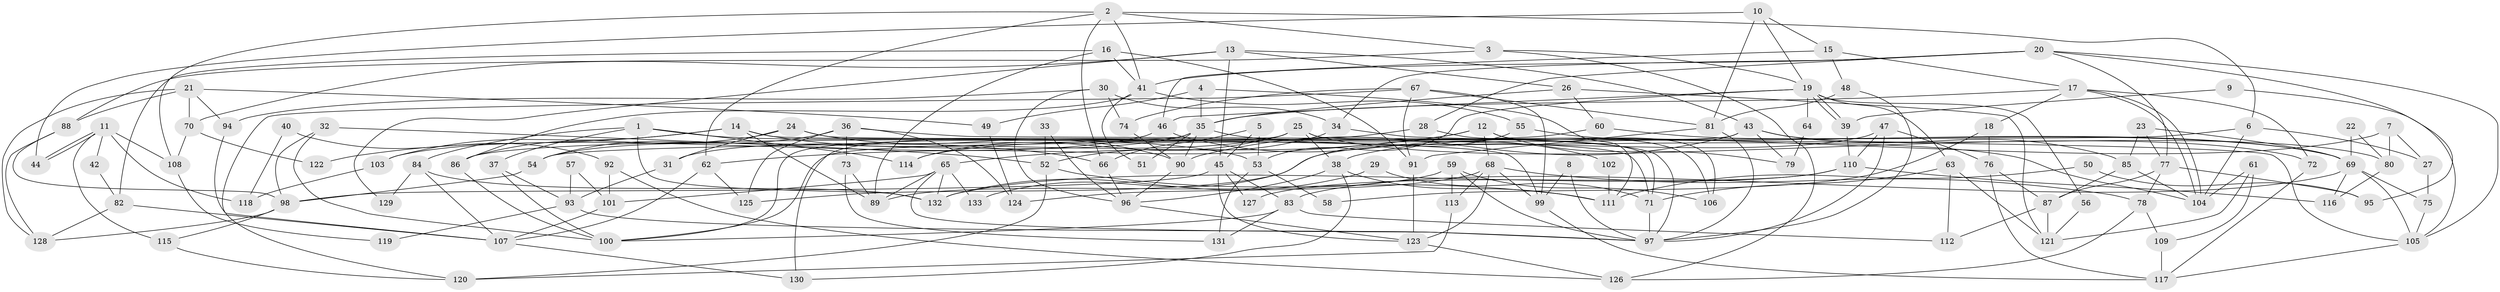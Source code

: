 // Generated by graph-tools (version 1.1) at 2025/02/03/09/25 03:02:12]
// undirected, 133 vertices, 266 edges
graph export_dot {
graph [start="1"]
  node [color=gray90,style=filled];
  1;
  2;
  3;
  4;
  5;
  6;
  7;
  8;
  9;
  10;
  11;
  12;
  13;
  14;
  15;
  16;
  17;
  18;
  19;
  20;
  21;
  22;
  23;
  24;
  25;
  26;
  27;
  28;
  29;
  30;
  31;
  32;
  33;
  34;
  35;
  36;
  37;
  38;
  39;
  40;
  41;
  42;
  43;
  44;
  45;
  46;
  47;
  48;
  49;
  50;
  51;
  52;
  53;
  54;
  55;
  56;
  57;
  58;
  59;
  60;
  61;
  62;
  63;
  64;
  65;
  66;
  67;
  68;
  69;
  70;
  71;
  72;
  73;
  74;
  75;
  76;
  77;
  78;
  79;
  80;
  81;
  82;
  83;
  84;
  85;
  86;
  87;
  88;
  89;
  90;
  91;
  92;
  93;
  94;
  95;
  96;
  97;
  98;
  99;
  100;
  101;
  102;
  103;
  104;
  105;
  106;
  107;
  108;
  109;
  110;
  111;
  112;
  113;
  114;
  115;
  116;
  117;
  118;
  119;
  120;
  121;
  122;
  123;
  124;
  125;
  126;
  127;
  128;
  129;
  130;
  131;
  132;
  133;
  1 -- 53;
  1 -- 132;
  1 -- 37;
  1 -- 84;
  1 -- 114;
  2 -- 6;
  2 -- 3;
  2 -- 41;
  2 -- 62;
  2 -- 66;
  2 -- 108;
  3 -- 88;
  3 -- 19;
  3 -- 126;
  4 -- 49;
  4 -- 35;
  4 -- 111;
  5 -- 45;
  5 -- 53;
  5 -- 66;
  6 -- 54;
  6 -- 104;
  6 -- 27;
  7 -- 27;
  7 -- 38;
  7 -- 80;
  8 -- 99;
  8 -- 97;
  9 -- 105;
  9 -- 39;
  10 -- 19;
  10 -- 81;
  10 -- 15;
  10 -- 44;
  11 -- 115;
  11 -- 44;
  11 -- 44;
  11 -- 42;
  11 -- 108;
  11 -- 118;
  12 -- 62;
  12 -- 65;
  12 -- 68;
  12 -- 79;
  12 -- 106;
  13 -- 26;
  13 -- 43;
  13 -- 45;
  13 -- 70;
  13 -- 129;
  14 -- 89;
  14 -- 66;
  14 -- 99;
  14 -- 103;
  14 -- 122;
  15 -- 17;
  15 -- 46;
  15 -- 48;
  16 -- 91;
  16 -- 41;
  16 -- 82;
  16 -- 89;
  17 -- 104;
  17 -- 104;
  17 -- 35;
  17 -- 18;
  17 -- 72;
  18 -- 76;
  18 -- 58;
  19 -- 63;
  19 -- 39;
  19 -- 39;
  19 -- 46;
  19 -- 53;
  19 -- 56;
  19 -- 64;
  20 -- 77;
  20 -- 28;
  20 -- 34;
  20 -- 41;
  20 -- 95;
  20 -- 105;
  21 -- 128;
  21 -- 70;
  21 -- 49;
  21 -- 88;
  21 -- 94;
  22 -- 80;
  22 -- 69;
  23 -- 69;
  23 -- 77;
  23 -- 85;
  24 -- 90;
  24 -- 86;
  24 -- 31;
  24 -- 71;
  25 -- 31;
  25 -- 72;
  25 -- 38;
  25 -- 71;
  25 -- 114;
  25 -- 130;
  26 -- 35;
  26 -- 121;
  26 -- 60;
  27 -- 75;
  28 -- 114;
  28 -- 106;
  29 -- 71;
  29 -- 132;
  30 -- 34;
  30 -- 96;
  30 -- 74;
  30 -- 94;
  31 -- 93;
  32 -- 100;
  32 -- 52;
  32 -- 98;
  33 -- 52;
  33 -- 96;
  34 -- 97;
  34 -- 52;
  35 -- 54;
  35 -- 90;
  35 -- 51;
  35 -- 100;
  35 -- 104;
  36 -- 105;
  36 -- 125;
  36 -- 54;
  36 -- 73;
  36 -- 124;
  37 -- 100;
  37 -- 93;
  38 -- 96;
  38 -- 111;
  38 -- 130;
  39 -- 110;
  40 -- 92;
  40 -- 118;
  41 -- 51;
  41 -- 55;
  41 -- 86;
  42 -- 82;
  43 -- 100;
  43 -- 85;
  43 -- 79;
  43 -- 80;
  43 -- 90;
  45 -- 98;
  45 -- 83;
  45 -- 123;
  45 -- 127;
  46 -- 102;
  46 -- 103;
  47 -- 97;
  47 -- 76;
  47 -- 110;
  47 -- 125;
  48 -- 81;
  48 -- 97;
  49 -- 124;
  50 -- 95;
  50 -- 111;
  52 -- 111;
  52 -- 120;
  53 -- 131;
  53 -- 58;
  54 -- 98;
  55 -- 69;
  55 -- 133;
  56 -- 121;
  57 -- 93;
  57 -- 101;
  59 -- 113;
  59 -- 97;
  59 -- 89;
  59 -- 106;
  60 -- 69;
  60 -- 86;
  61 -- 109;
  61 -- 104;
  61 -- 121;
  62 -- 107;
  62 -- 125;
  63 -- 71;
  63 -- 112;
  63 -- 121;
  64 -- 79;
  65 -- 97;
  65 -- 89;
  65 -- 101;
  65 -- 132;
  65 -- 133;
  66 -- 96;
  67 -- 74;
  67 -- 99;
  67 -- 81;
  67 -- 91;
  67 -- 120;
  68 -- 123;
  68 -- 78;
  68 -- 99;
  68 -- 113;
  68 -- 124;
  69 -- 116;
  69 -- 83;
  69 -- 75;
  69 -- 105;
  70 -- 108;
  70 -- 122;
  71 -- 97;
  72 -- 117;
  73 -- 89;
  73 -- 131;
  74 -- 90;
  75 -- 105;
  76 -- 87;
  76 -- 117;
  77 -- 87;
  77 -- 78;
  77 -- 95;
  78 -- 126;
  78 -- 109;
  80 -- 116;
  81 -- 97;
  81 -- 91;
  82 -- 107;
  82 -- 128;
  83 -- 100;
  83 -- 112;
  83 -- 131;
  84 -- 107;
  84 -- 129;
  84 -- 132;
  85 -- 104;
  85 -- 87;
  86 -- 100;
  87 -- 121;
  87 -- 112;
  88 -- 128;
  88 -- 98;
  90 -- 96;
  91 -- 123;
  92 -- 101;
  92 -- 126;
  93 -- 97;
  93 -- 119;
  94 -- 107;
  96 -- 123;
  98 -- 115;
  98 -- 128;
  99 -- 117;
  101 -- 107;
  102 -- 111;
  103 -- 118;
  105 -- 117;
  107 -- 130;
  108 -- 119;
  109 -- 117;
  110 -- 132;
  110 -- 116;
  110 -- 127;
  113 -- 120;
  115 -- 120;
  123 -- 126;
}
